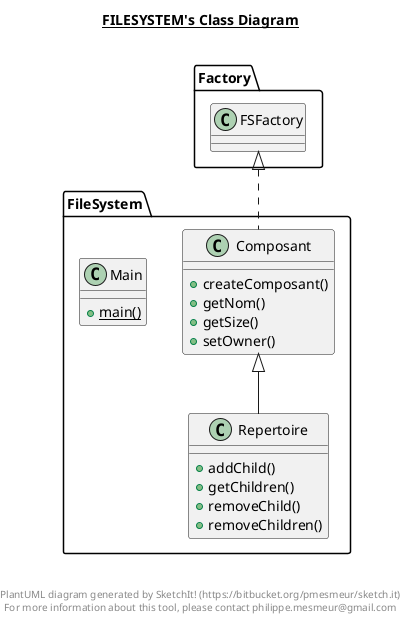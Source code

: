 @startuml

title __FILESYSTEM's Class Diagram__\n

  namespace FileSystem {
    class FileSystem.Composant {
        + createComposant()
        + getNom()
        + getSize()
        + setOwner()
    }
  }
  

  namespace FileSystem {
    class FileSystem.Main {
        {static} + main()
    }
  }
  

  namespace FileSystem {
    class FileSystem.Repertoire {
        + addChild()
        + getChildren()
        + removeChild()
        + removeChildren()
    }
  }
  

  FileSystem.Composant .up.|> Factory.FSFactory
  FileSystem.Repertoire -up-|> FileSystem.Composant


right footer


PlantUML diagram generated by SketchIt! (https://bitbucket.org/pmesmeur/sketch.it)
For more information about this tool, please contact philippe.mesmeur@gmail.com
endfooter

@enduml
